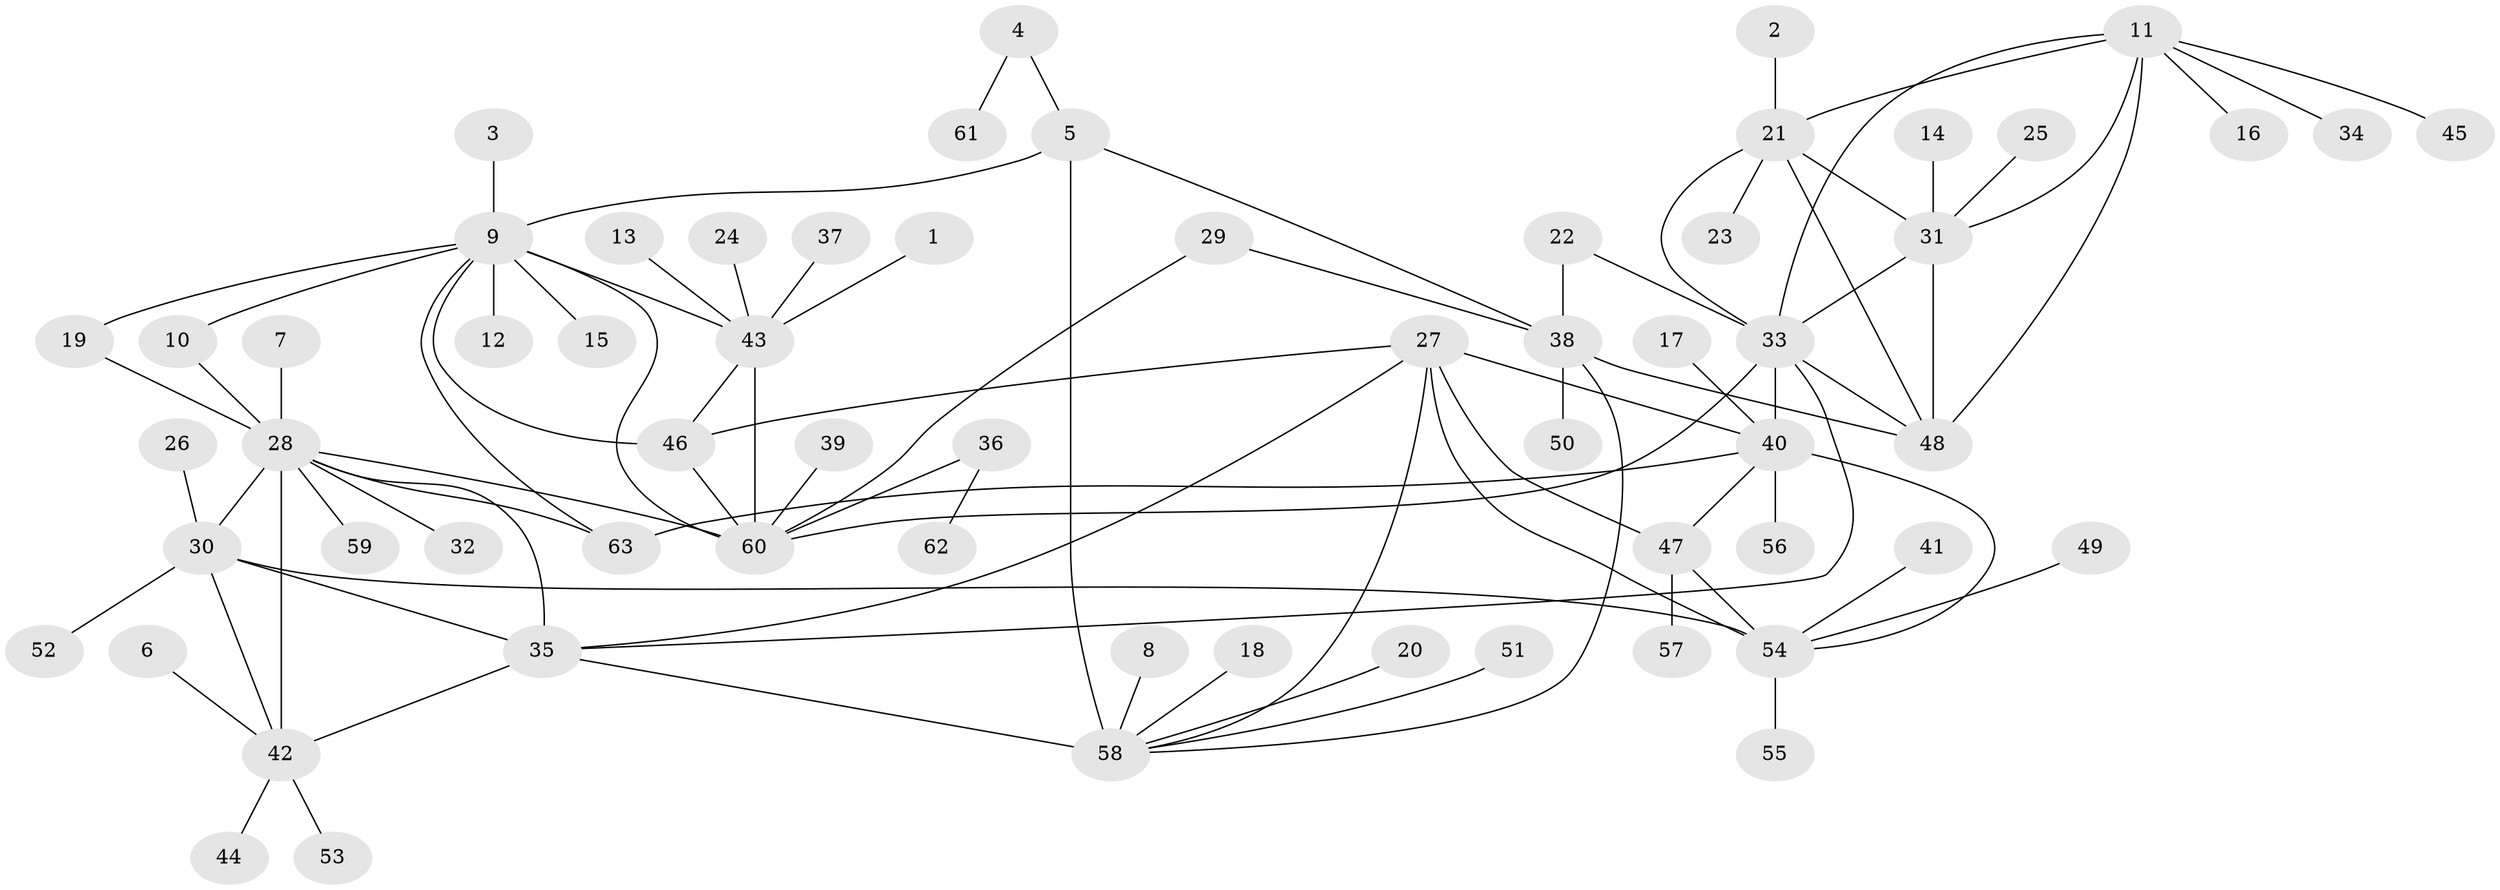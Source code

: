 // original degree distribution, {12: 0.016, 6: 0.016, 8: 0.08, 7: 0.024, 10: 0.024, 11: 0.024, 5: 0.032, 9: 0.016, 14: 0.008, 1: 0.592, 2: 0.136, 4: 0.016, 3: 0.016}
// Generated by graph-tools (version 1.1) at 2025/02/03/09/25 03:02:47]
// undirected, 63 vertices, 91 edges
graph export_dot {
graph [start="1"]
  node [color=gray90,style=filled];
  1;
  2;
  3;
  4;
  5;
  6;
  7;
  8;
  9;
  10;
  11;
  12;
  13;
  14;
  15;
  16;
  17;
  18;
  19;
  20;
  21;
  22;
  23;
  24;
  25;
  26;
  27;
  28;
  29;
  30;
  31;
  32;
  33;
  34;
  35;
  36;
  37;
  38;
  39;
  40;
  41;
  42;
  43;
  44;
  45;
  46;
  47;
  48;
  49;
  50;
  51;
  52;
  53;
  54;
  55;
  56;
  57;
  58;
  59;
  60;
  61;
  62;
  63;
  1 -- 43 [weight=1.0];
  2 -- 21 [weight=1.0];
  3 -- 9 [weight=1.0];
  4 -- 5 [weight=1.0];
  4 -- 61 [weight=1.0];
  5 -- 9 [weight=1.0];
  5 -- 38 [weight=3.0];
  5 -- 58 [weight=6.0];
  6 -- 42 [weight=1.0];
  7 -- 28 [weight=1.0];
  8 -- 58 [weight=1.0];
  9 -- 10 [weight=1.0];
  9 -- 12 [weight=1.0];
  9 -- 15 [weight=1.0];
  9 -- 19 [weight=1.0];
  9 -- 43 [weight=2.0];
  9 -- 46 [weight=2.0];
  9 -- 60 [weight=1.0];
  9 -- 63 [weight=1.0];
  10 -- 28 [weight=1.0];
  11 -- 16 [weight=1.0];
  11 -- 21 [weight=1.0];
  11 -- 31 [weight=2.0];
  11 -- 33 [weight=1.0];
  11 -- 34 [weight=1.0];
  11 -- 45 [weight=1.0];
  11 -- 48 [weight=1.0];
  13 -- 43 [weight=1.0];
  14 -- 31 [weight=1.0];
  17 -- 40 [weight=1.0];
  18 -- 58 [weight=1.0];
  19 -- 28 [weight=1.0];
  20 -- 58 [weight=1.0];
  21 -- 23 [weight=1.0];
  21 -- 31 [weight=2.0];
  21 -- 33 [weight=1.0];
  21 -- 48 [weight=1.0];
  22 -- 33 [weight=1.0];
  22 -- 38 [weight=1.0];
  24 -- 43 [weight=1.0];
  25 -- 31 [weight=1.0];
  26 -- 30 [weight=1.0];
  27 -- 35 [weight=1.0];
  27 -- 40 [weight=2.0];
  27 -- 46 [weight=1.0];
  27 -- 47 [weight=2.0];
  27 -- 54 [weight=4.0];
  27 -- 58 [weight=1.0];
  28 -- 30 [weight=2.0];
  28 -- 32 [weight=1.0];
  28 -- 35 [weight=2.0];
  28 -- 42 [weight=4.0];
  28 -- 59 [weight=1.0];
  28 -- 60 [weight=1.0];
  28 -- 63 [weight=1.0];
  29 -- 38 [weight=1.0];
  29 -- 60 [weight=1.0];
  30 -- 35 [weight=1.0];
  30 -- 42 [weight=2.0];
  30 -- 52 [weight=1.0];
  30 -- 54 [weight=1.0];
  31 -- 33 [weight=2.0];
  31 -- 48 [weight=2.0];
  33 -- 35 [weight=1.0];
  33 -- 40 [weight=1.0];
  33 -- 48 [weight=1.0];
  33 -- 60 [weight=1.0];
  35 -- 42 [weight=2.0];
  35 -- 58 [weight=1.0];
  36 -- 60 [weight=1.0];
  36 -- 62 [weight=1.0];
  37 -- 43 [weight=1.0];
  38 -- 48 [weight=1.0];
  38 -- 50 [weight=1.0];
  38 -- 58 [weight=2.0];
  39 -- 60 [weight=1.0];
  40 -- 47 [weight=1.0];
  40 -- 54 [weight=2.0];
  40 -- 56 [weight=1.0];
  40 -- 63 [weight=1.0];
  41 -- 54 [weight=1.0];
  42 -- 44 [weight=1.0];
  42 -- 53 [weight=1.0];
  43 -- 46 [weight=4.0];
  43 -- 60 [weight=2.0];
  46 -- 60 [weight=2.0];
  47 -- 54 [weight=2.0];
  47 -- 57 [weight=1.0];
  49 -- 54 [weight=1.0];
  51 -- 58 [weight=1.0];
  54 -- 55 [weight=1.0];
}
